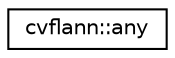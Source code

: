 digraph "Graphical Class Hierarchy"
{
 // LATEX_PDF_SIZE
  edge [fontname="Helvetica",fontsize="10",labelfontname="Helvetica",labelfontsize="10"];
  node [fontname="Helvetica",fontsize="10",shape=record];
  rankdir="LR";
  Node0 [label="cvflann::any",height=0.2,width=0.4,color="black", fillcolor="white", style="filled",URL="$structcvflann_1_1any.html",tooltip=" "];
}
